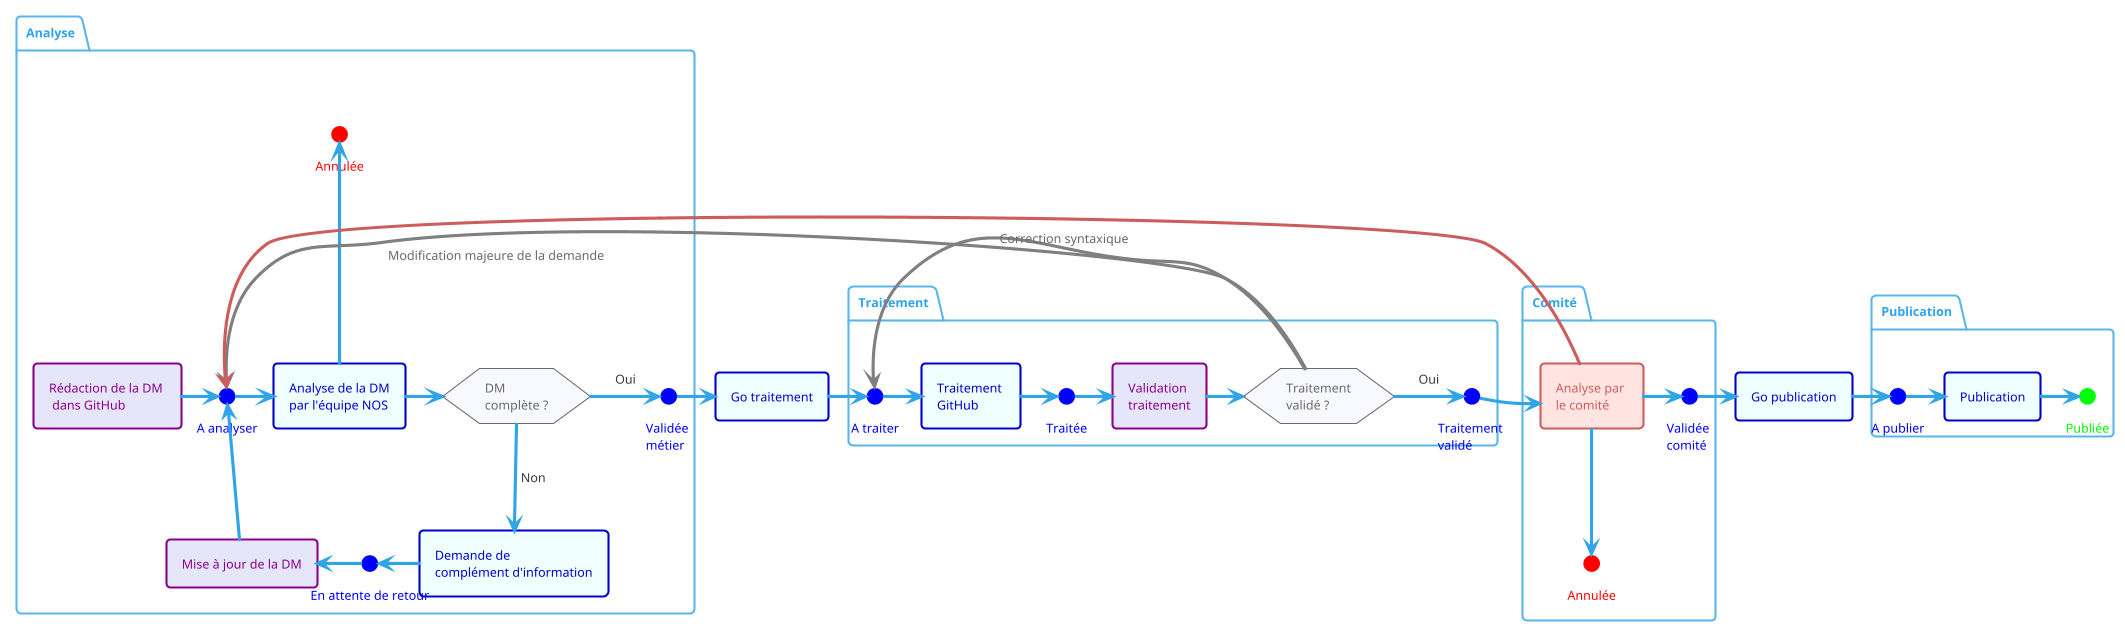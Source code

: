 @startuml
!theme cerulean

package "Analyse" as step1 {
rectangle "Rédaction de la DM \n dans GitHub" as redaction #Lavender;line:DarkMagenta;text:DarkMagenta
rectangle "Analyse de la DM\npar l'équipe NOS" as analyse #Azure;line:MediumBlue;text:MediumBlue
hexagon "DM \ncomplète ?" as DMcomplete #GhostWhite;line:DimGrey;text:DimGrey
rectangle "Demande de \ncomplément d'information" as complementInfo #Azure;line:MediumBlue;text:MediumBlue
rectangle "Mise à jour de la DM" as majDM #Lavender;line:DarkMagenta;text:DarkMagenta

circle "A analyser" as statut_AAnalyse #blue;line:blue;line.dashed;text:blue
circle "En attente de retour" as statut_attente #blue;line:blue;line.dashed;text:blue
circle "Validée \nmétier" as statut_valideeMetier #blue;line:blue;line.dashed;text:blue
circle "Annulée" as statut_annulee1 #red;line:red;line.dashed;text:red

redaction -> statut_AAnalyse
statut_AAnalyse -> analyse
analyse -up-> statut_annulee1
analyse -> DMcomplete
DMcomplete --> complementInfo : Non
statut_attente <- complementInfo
majDM <- statut_attente
statut_AAnalyse <-- majDM
DMcomplete -> statut_valideeMetier : Oui
}

rectangle "Go traitement" as GoTraitement #Azure;line:MediumBlue;text:MediumBlue
statut_valideeMetier -> GoTraitement
rectangle "Go publication" as GoPublication #Azure;line:MediumBlue;text:MediumBlue

package "Traitement" as step2 {
    circle "A traiter" as statut_aTraiter #blue;line:blue;line.dashed;text:blue
    rectangle "Traitement \nGitHub" as GitHub #Azure;line:MediumBlue;text:MediumBlue
    circle "Traitée" as status_traité #blue;line:blue;line.dashed;text:blue
    rectangle "Validation \ntraitement" as validationTraitement #Lavender;line:DarkMagenta;text:DarkMagenta
    hexagon "Traitement\nvalidé ?" as TraitementValide #GhostWhite;line:DimGrey;text:DimGrey
    circle "Traitement \nvalidé" as statut_traitementValide #blue;line:blue;line.dashed;text:blue


    GoTraitement -> statut_aTraiter
    statut_aTraiter -> GitHub

    GitHub -> status_traité
    status_traité -> validationTraitement
    validationTraitement -> TraitementValide
    statut_aTraiter <- TraitementValide #GhostWhite;line:Grey;text:DimGrey : Correction syntaxique
    TraitementValide -> statut_traitementValide : Oui
}

package "Comité" as step3 {
    rectangle "Analyse par \nle comité" as comite #MistyRose;line:IndianRed;text:IndianRed
    circle "Validée \ncomité" as statut_valideeComite #blue;line:blue;line.dashed;text:blue
    circle "Annulée" as statut_annulee2 #red;line:red;line.dashed;text:red

    statut_traitementValide -> comite
    comite --> statut_annulee2
    comite -> statut_valideeComite
    statut_valideeComite -> GoPublication
}

    statut_AAnalyse <- TraitementValide #GhostWhite;line:Grey;text:DimGrey : \n\nModification majeure de la demande

    statut_AAnalyse <-[#IndianRed] comite

package "Publication" as step4 {
    circle "A publier" as statut_APublier #blue;line:blue;line.dashed;text:blue
    rectangle "Publication" as publication #Azure;line:MediumBlue;text:MediumBlue
    circle "Publiée" as statut_publiée #Lime;line:Lime;line.dashed;text:Lime
    GoPublication -> statut_APublier 
    statut_APublier -> publication
    publication -> statut_publiée  

}




@enduml